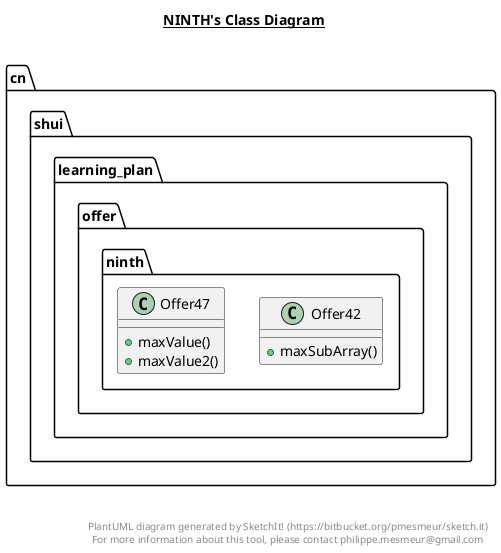 @startuml

title __NINTH's Class Diagram__\n

  namespace cn.shui.learning_plan.offer.ninth {
    class cn.shui.learning_plan.offer.ninth.Offer42 {
        + maxSubArray()
    }
  }
  

  namespace cn.shui.learning_plan.offer.ninth {
    class cn.shui.learning_plan.offer.ninth.Offer47 {
        + maxValue()
        + maxValue2()
    }
  }
  



right footer


PlantUML diagram generated by SketchIt! (https://bitbucket.org/pmesmeur/sketch.it)
For more information about this tool, please contact philippe.mesmeur@gmail.com
endfooter

@enduml
